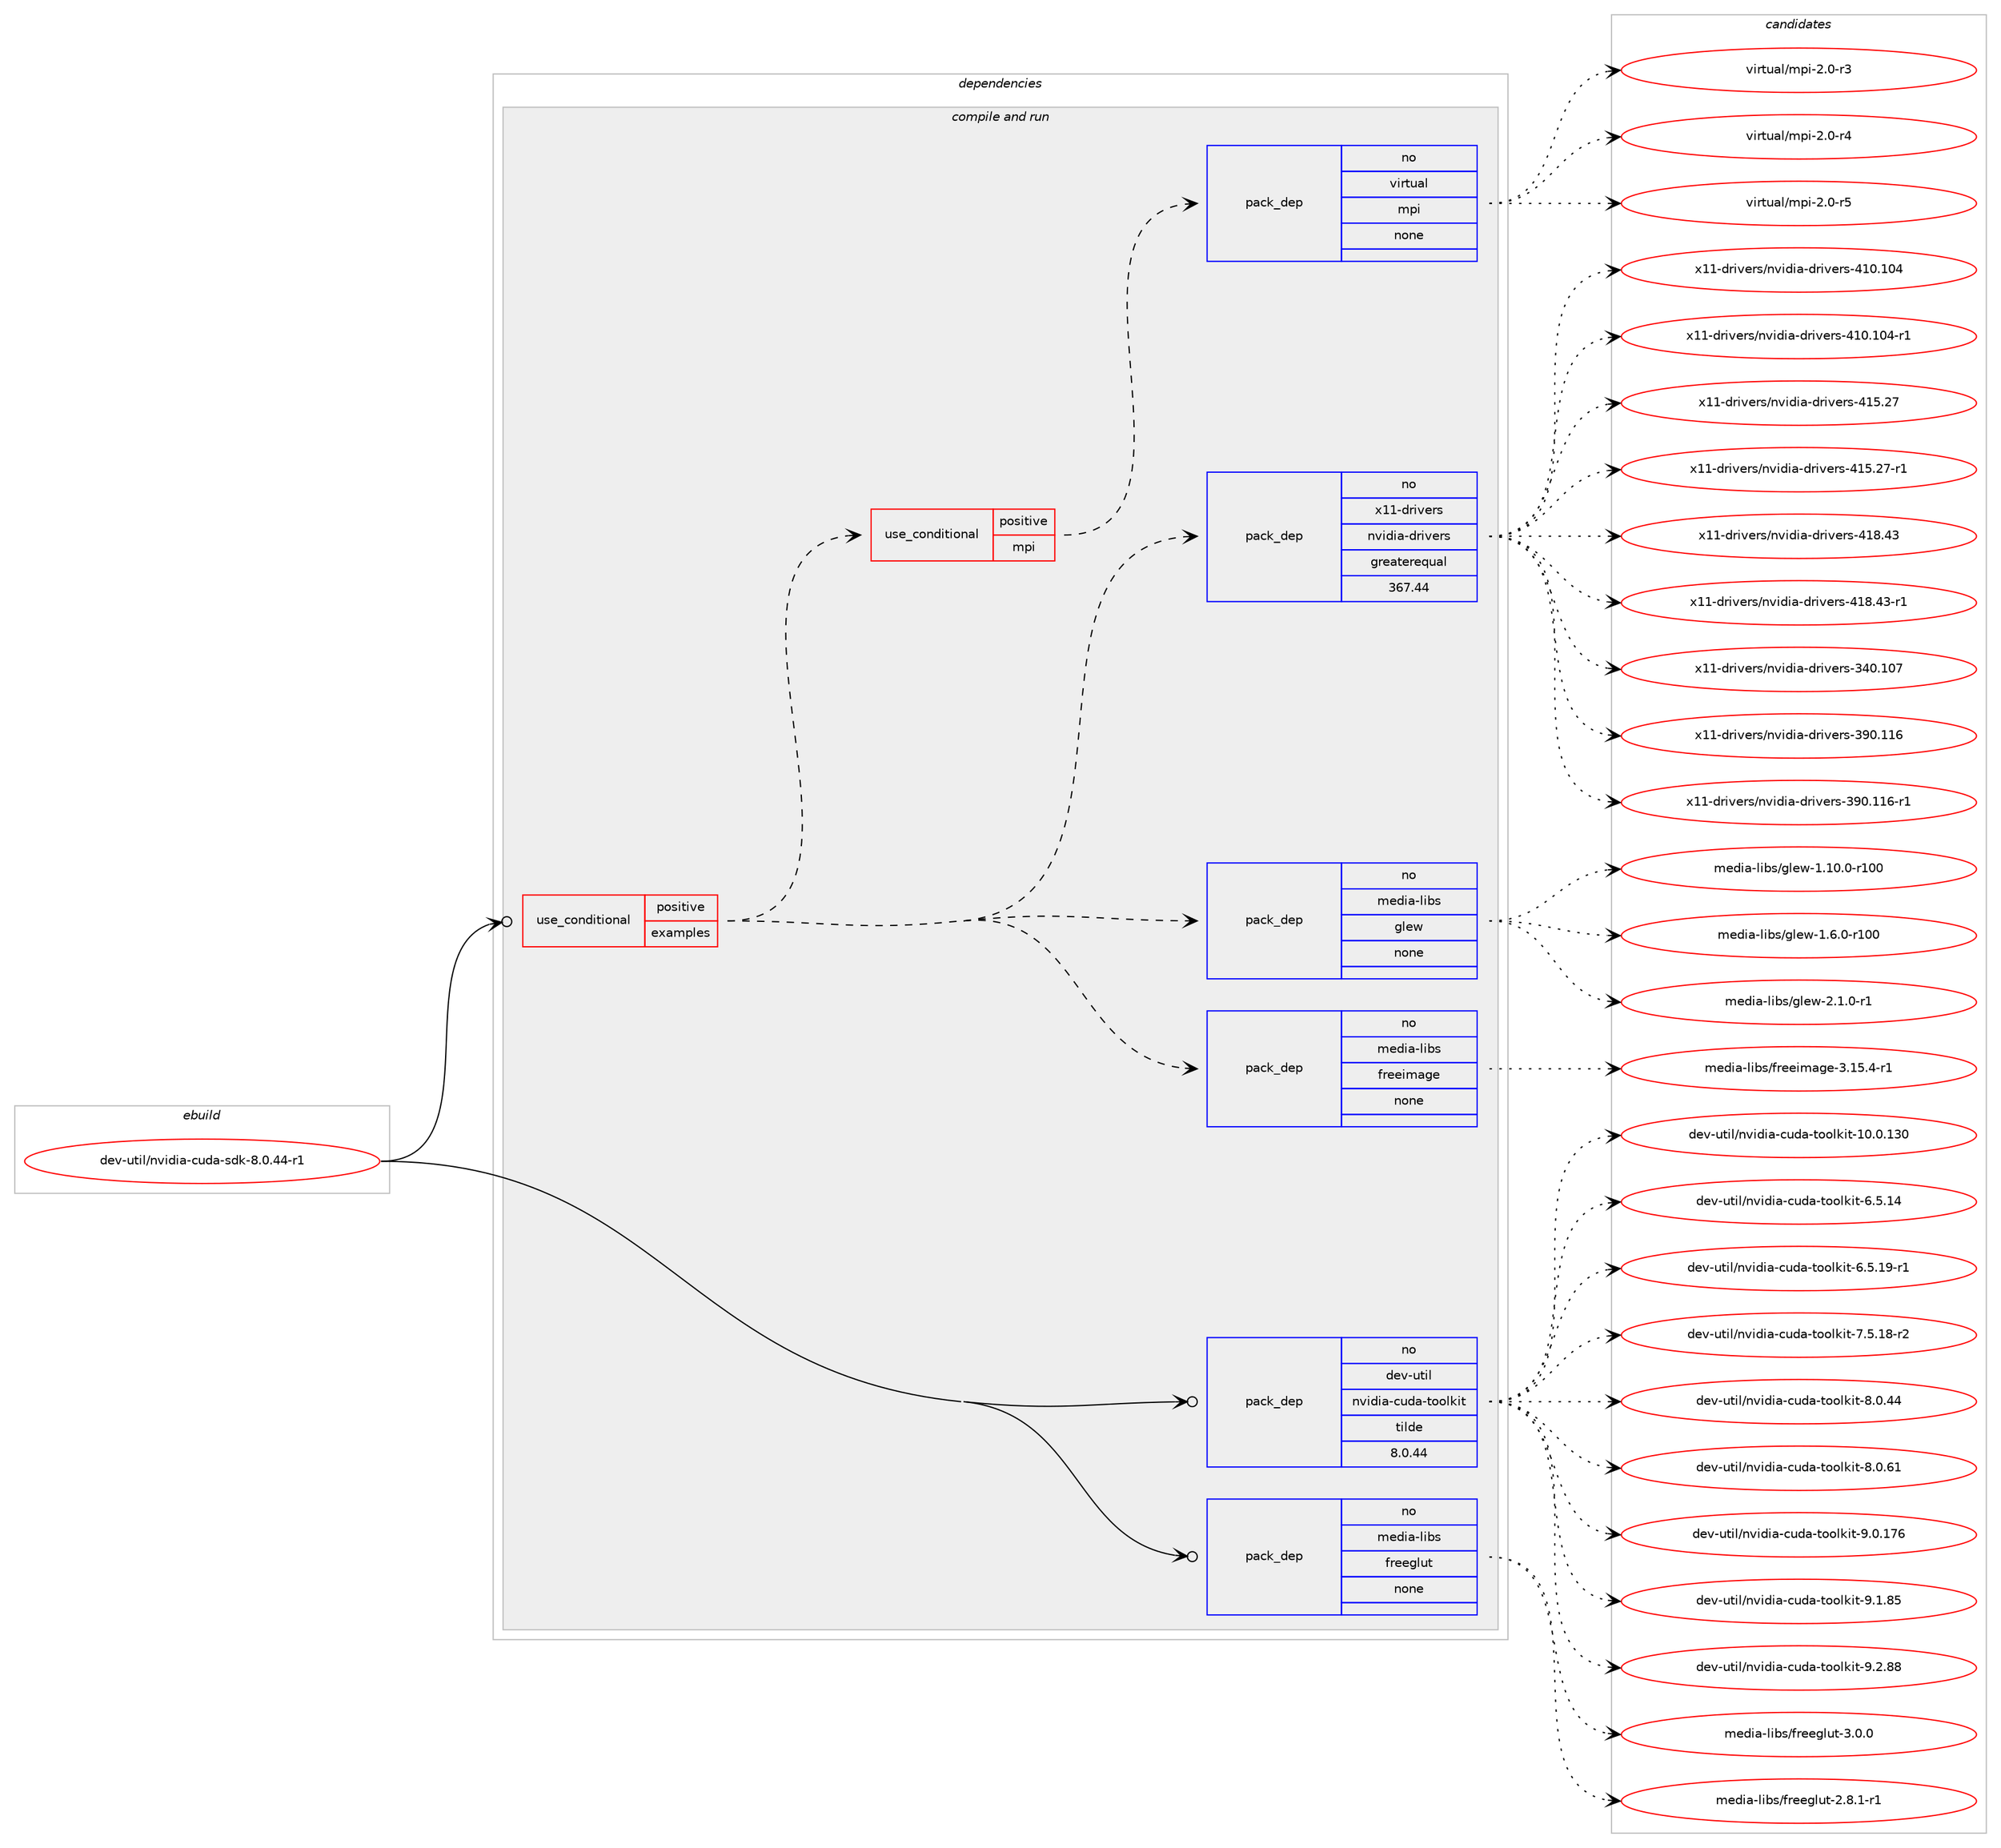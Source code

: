 digraph prolog {

# *************
# Graph options
# *************

newrank=true;
concentrate=true;
compound=true;
graph [rankdir=LR,fontname=Helvetica,fontsize=10,ranksep=1.5];#, ranksep=2.5, nodesep=0.2];
edge  [arrowhead=vee];
node  [fontname=Helvetica,fontsize=10];

# **********
# The ebuild
# **********

subgraph cluster_leftcol {
color=gray;
rank=same;
label=<<i>ebuild</i>>;
id [label="dev-util/nvidia-cuda-sdk-8.0.44-r1", color=red, width=4, href="../dev-util/nvidia-cuda-sdk-8.0.44-r1.svg"];
}

# ****************
# The dependencies
# ****************

subgraph cluster_midcol {
color=gray;
label=<<i>dependencies</i>>;
subgraph cluster_compile {
fillcolor="#eeeeee";
style=filled;
label=<<i>compile</i>>;
}
subgraph cluster_compileandrun {
fillcolor="#eeeeee";
style=filled;
label=<<i>compile and run</i>>;
subgraph cond424785 {
dependency1547805 [label=<<TABLE BORDER="0" CELLBORDER="1" CELLSPACING="0" CELLPADDING="4"><TR><TD ROWSPAN="3" CELLPADDING="10">use_conditional</TD></TR><TR><TD>positive</TD></TR><TR><TD>examples</TD></TR></TABLE>>, shape=none, color=red];
subgraph pack1099325 {
dependency1547806 [label=<<TABLE BORDER="0" CELLBORDER="1" CELLSPACING="0" CELLPADDING="4" WIDTH="220"><TR><TD ROWSPAN="6" CELLPADDING="30">pack_dep</TD></TR><TR><TD WIDTH="110">no</TD></TR><TR><TD>media-libs</TD></TR><TR><TD>freeimage</TD></TR><TR><TD>none</TD></TR><TR><TD></TD></TR></TABLE>>, shape=none, color=blue];
}
dependency1547805:e -> dependency1547806:w [weight=20,style="dashed",arrowhead="vee"];
subgraph pack1099326 {
dependency1547807 [label=<<TABLE BORDER="0" CELLBORDER="1" CELLSPACING="0" CELLPADDING="4" WIDTH="220"><TR><TD ROWSPAN="6" CELLPADDING="30">pack_dep</TD></TR><TR><TD WIDTH="110">no</TD></TR><TR><TD>media-libs</TD></TR><TR><TD>glew</TD></TR><TR><TD>none</TD></TR><TR><TD></TD></TR></TABLE>>, shape=none, color=blue];
}
dependency1547805:e -> dependency1547807:w [weight=20,style="dashed",arrowhead="vee"];
subgraph pack1099327 {
dependency1547808 [label=<<TABLE BORDER="0" CELLBORDER="1" CELLSPACING="0" CELLPADDING="4" WIDTH="220"><TR><TD ROWSPAN="6" CELLPADDING="30">pack_dep</TD></TR><TR><TD WIDTH="110">no</TD></TR><TR><TD>x11-drivers</TD></TR><TR><TD>nvidia-drivers</TD></TR><TR><TD>greaterequal</TD></TR><TR><TD>367.44</TD></TR></TABLE>>, shape=none, color=blue];
}
dependency1547805:e -> dependency1547808:w [weight=20,style="dashed",arrowhead="vee"];
subgraph cond424786 {
dependency1547809 [label=<<TABLE BORDER="0" CELLBORDER="1" CELLSPACING="0" CELLPADDING="4"><TR><TD ROWSPAN="3" CELLPADDING="10">use_conditional</TD></TR><TR><TD>positive</TD></TR><TR><TD>mpi</TD></TR></TABLE>>, shape=none, color=red];
subgraph pack1099328 {
dependency1547810 [label=<<TABLE BORDER="0" CELLBORDER="1" CELLSPACING="0" CELLPADDING="4" WIDTH="220"><TR><TD ROWSPAN="6" CELLPADDING="30">pack_dep</TD></TR><TR><TD WIDTH="110">no</TD></TR><TR><TD>virtual</TD></TR><TR><TD>mpi</TD></TR><TR><TD>none</TD></TR><TR><TD></TD></TR></TABLE>>, shape=none, color=blue];
}
dependency1547809:e -> dependency1547810:w [weight=20,style="dashed",arrowhead="vee"];
}
dependency1547805:e -> dependency1547809:w [weight=20,style="dashed",arrowhead="vee"];
}
id:e -> dependency1547805:w [weight=20,style="solid",arrowhead="odotvee"];
subgraph pack1099329 {
dependency1547811 [label=<<TABLE BORDER="0" CELLBORDER="1" CELLSPACING="0" CELLPADDING="4" WIDTH="220"><TR><TD ROWSPAN="6" CELLPADDING="30">pack_dep</TD></TR><TR><TD WIDTH="110">no</TD></TR><TR><TD>dev-util</TD></TR><TR><TD>nvidia-cuda-toolkit</TD></TR><TR><TD>tilde</TD></TR><TR><TD>8.0.44</TD></TR></TABLE>>, shape=none, color=blue];
}
id:e -> dependency1547811:w [weight=20,style="solid",arrowhead="odotvee"];
subgraph pack1099330 {
dependency1547812 [label=<<TABLE BORDER="0" CELLBORDER="1" CELLSPACING="0" CELLPADDING="4" WIDTH="220"><TR><TD ROWSPAN="6" CELLPADDING="30">pack_dep</TD></TR><TR><TD WIDTH="110">no</TD></TR><TR><TD>media-libs</TD></TR><TR><TD>freeglut</TD></TR><TR><TD>none</TD></TR><TR><TD></TD></TR></TABLE>>, shape=none, color=blue];
}
id:e -> dependency1547812:w [weight=20,style="solid",arrowhead="odotvee"];
}
subgraph cluster_run {
fillcolor="#eeeeee";
style=filled;
label=<<i>run</i>>;
}
}

# **************
# The candidates
# **************

subgraph cluster_choices {
rank=same;
color=gray;
label=<<i>candidates</i>>;

subgraph choice1099325 {
color=black;
nodesep=1;
choice1091011001059745108105981154710211410110110510997103101455146495346524511449 [label="media-libs/freeimage-3.15.4-r1", color=red, width=4,href="../media-libs/freeimage-3.15.4-r1.svg"];
dependency1547806:e -> choice1091011001059745108105981154710211410110110510997103101455146495346524511449:w [style=dotted,weight="100"];
}
subgraph choice1099326 {
color=black;
nodesep=1;
choice109101100105974510810598115471031081011194549464948464845114494848 [label="media-libs/glew-1.10.0-r100", color=red, width=4,href="../media-libs/glew-1.10.0-r100.svg"];
choice1091011001059745108105981154710310810111945494654464845114494848 [label="media-libs/glew-1.6.0-r100", color=red, width=4,href="../media-libs/glew-1.6.0-r100.svg"];
choice109101100105974510810598115471031081011194550464946484511449 [label="media-libs/glew-2.1.0-r1", color=red, width=4,href="../media-libs/glew-2.1.0-r1.svg"];
dependency1547807:e -> choice109101100105974510810598115471031081011194549464948464845114494848:w [style=dotted,weight="100"];
dependency1547807:e -> choice1091011001059745108105981154710310810111945494654464845114494848:w [style=dotted,weight="100"];
dependency1547807:e -> choice109101100105974510810598115471031081011194550464946484511449:w [style=dotted,weight="100"];
}
subgraph choice1099327 {
color=black;
nodesep=1;
choice1204949451001141051181011141154711011810510010597451001141051181011141154551524846494855 [label="x11-drivers/nvidia-drivers-340.107", color=red, width=4,href="../x11-drivers/nvidia-drivers-340.107.svg"];
choice1204949451001141051181011141154711011810510010597451001141051181011141154551574846494954 [label="x11-drivers/nvidia-drivers-390.116", color=red, width=4,href="../x11-drivers/nvidia-drivers-390.116.svg"];
choice12049494510011410511810111411547110118105100105974510011410511810111411545515748464949544511449 [label="x11-drivers/nvidia-drivers-390.116-r1", color=red, width=4,href="../x11-drivers/nvidia-drivers-390.116-r1.svg"];
choice1204949451001141051181011141154711011810510010597451001141051181011141154552494846494852 [label="x11-drivers/nvidia-drivers-410.104", color=red, width=4,href="../x11-drivers/nvidia-drivers-410.104.svg"];
choice12049494510011410511810111411547110118105100105974510011410511810111411545524948464948524511449 [label="x11-drivers/nvidia-drivers-410.104-r1", color=red, width=4,href="../x11-drivers/nvidia-drivers-410.104-r1.svg"];
choice12049494510011410511810111411547110118105100105974510011410511810111411545524953465055 [label="x11-drivers/nvidia-drivers-415.27", color=red, width=4,href="../x11-drivers/nvidia-drivers-415.27.svg"];
choice120494945100114105118101114115471101181051001059745100114105118101114115455249534650554511449 [label="x11-drivers/nvidia-drivers-415.27-r1", color=red, width=4,href="../x11-drivers/nvidia-drivers-415.27-r1.svg"];
choice12049494510011410511810111411547110118105100105974510011410511810111411545524956465251 [label="x11-drivers/nvidia-drivers-418.43", color=red, width=4,href="../x11-drivers/nvidia-drivers-418.43.svg"];
choice120494945100114105118101114115471101181051001059745100114105118101114115455249564652514511449 [label="x11-drivers/nvidia-drivers-418.43-r1", color=red, width=4,href="../x11-drivers/nvidia-drivers-418.43-r1.svg"];
dependency1547808:e -> choice1204949451001141051181011141154711011810510010597451001141051181011141154551524846494855:w [style=dotted,weight="100"];
dependency1547808:e -> choice1204949451001141051181011141154711011810510010597451001141051181011141154551574846494954:w [style=dotted,weight="100"];
dependency1547808:e -> choice12049494510011410511810111411547110118105100105974510011410511810111411545515748464949544511449:w [style=dotted,weight="100"];
dependency1547808:e -> choice1204949451001141051181011141154711011810510010597451001141051181011141154552494846494852:w [style=dotted,weight="100"];
dependency1547808:e -> choice12049494510011410511810111411547110118105100105974510011410511810111411545524948464948524511449:w [style=dotted,weight="100"];
dependency1547808:e -> choice12049494510011410511810111411547110118105100105974510011410511810111411545524953465055:w [style=dotted,weight="100"];
dependency1547808:e -> choice120494945100114105118101114115471101181051001059745100114105118101114115455249534650554511449:w [style=dotted,weight="100"];
dependency1547808:e -> choice12049494510011410511810111411547110118105100105974510011410511810111411545524956465251:w [style=dotted,weight="100"];
dependency1547808:e -> choice120494945100114105118101114115471101181051001059745100114105118101114115455249564652514511449:w [style=dotted,weight="100"];
}
subgraph choice1099328 {
color=black;
nodesep=1;
choice1181051141161179710847109112105455046484511451 [label="virtual/mpi-2.0-r3", color=red, width=4,href="../virtual/mpi-2.0-r3.svg"];
choice1181051141161179710847109112105455046484511452 [label="virtual/mpi-2.0-r4", color=red, width=4,href="../virtual/mpi-2.0-r4.svg"];
choice1181051141161179710847109112105455046484511453 [label="virtual/mpi-2.0-r5", color=red, width=4,href="../virtual/mpi-2.0-r5.svg"];
dependency1547810:e -> choice1181051141161179710847109112105455046484511451:w [style=dotted,weight="100"];
dependency1547810:e -> choice1181051141161179710847109112105455046484511452:w [style=dotted,weight="100"];
dependency1547810:e -> choice1181051141161179710847109112105455046484511453:w [style=dotted,weight="100"];
}
subgraph choice1099329 {
color=black;
nodesep=1;
choice10010111845117116105108471101181051001059745991171009745116111111108107105116454948464846495148 [label="dev-util/nvidia-cuda-toolkit-10.0.130", color=red, width=4,href="../dev-util/nvidia-cuda-toolkit-10.0.130.svg"];
choice1001011184511711610510847110118105100105974599117100974511611111110810710511645544653464952 [label="dev-util/nvidia-cuda-toolkit-6.5.14", color=red, width=4,href="../dev-util/nvidia-cuda-toolkit-6.5.14.svg"];
choice10010111845117116105108471101181051001059745991171009745116111111108107105116455446534649574511449 [label="dev-util/nvidia-cuda-toolkit-6.5.19-r1", color=red, width=4,href="../dev-util/nvidia-cuda-toolkit-6.5.19-r1.svg"];
choice10010111845117116105108471101181051001059745991171009745116111111108107105116455546534649564511450 [label="dev-util/nvidia-cuda-toolkit-7.5.18-r2", color=red, width=4,href="../dev-util/nvidia-cuda-toolkit-7.5.18-r2.svg"];
choice1001011184511711610510847110118105100105974599117100974511611111110810710511645564648465252 [label="dev-util/nvidia-cuda-toolkit-8.0.44", color=red, width=4,href="../dev-util/nvidia-cuda-toolkit-8.0.44.svg"];
choice1001011184511711610510847110118105100105974599117100974511611111110810710511645564648465449 [label="dev-util/nvidia-cuda-toolkit-8.0.61", color=red, width=4,href="../dev-util/nvidia-cuda-toolkit-8.0.61.svg"];
choice100101118451171161051084711011810510010597459911710097451161111111081071051164557464846495554 [label="dev-util/nvidia-cuda-toolkit-9.0.176", color=red, width=4,href="../dev-util/nvidia-cuda-toolkit-9.0.176.svg"];
choice1001011184511711610510847110118105100105974599117100974511611111110810710511645574649465653 [label="dev-util/nvidia-cuda-toolkit-9.1.85", color=red, width=4,href="../dev-util/nvidia-cuda-toolkit-9.1.85.svg"];
choice1001011184511711610510847110118105100105974599117100974511611111110810710511645574650465656 [label="dev-util/nvidia-cuda-toolkit-9.2.88", color=red, width=4,href="../dev-util/nvidia-cuda-toolkit-9.2.88.svg"];
dependency1547811:e -> choice10010111845117116105108471101181051001059745991171009745116111111108107105116454948464846495148:w [style=dotted,weight="100"];
dependency1547811:e -> choice1001011184511711610510847110118105100105974599117100974511611111110810710511645544653464952:w [style=dotted,weight="100"];
dependency1547811:e -> choice10010111845117116105108471101181051001059745991171009745116111111108107105116455446534649574511449:w [style=dotted,weight="100"];
dependency1547811:e -> choice10010111845117116105108471101181051001059745991171009745116111111108107105116455546534649564511450:w [style=dotted,weight="100"];
dependency1547811:e -> choice1001011184511711610510847110118105100105974599117100974511611111110810710511645564648465252:w [style=dotted,weight="100"];
dependency1547811:e -> choice1001011184511711610510847110118105100105974599117100974511611111110810710511645564648465449:w [style=dotted,weight="100"];
dependency1547811:e -> choice100101118451171161051084711011810510010597459911710097451161111111081071051164557464846495554:w [style=dotted,weight="100"];
dependency1547811:e -> choice1001011184511711610510847110118105100105974599117100974511611111110810710511645574649465653:w [style=dotted,weight="100"];
dependency1547811:e -> choice1001011184511711610510847110118105100105974599117100974511611111110810710511645574650465656:w [style=dotted,weight="100"];
}
subgraph choice1099330 {
color=black;
nodesep=1;
choice109101100105974510810598115471021141011011031081171164550465646494511449 [label="media-libs/freeglut-2.8.1-r1", color=red, width=4,href="../media-libs/freeglut-2.8.1-r1.svg"];
choice10910110010597451081059811547102114101101103108117116455146484648 [label="media-libs/freeglut-3.0.0", color=red, width=4,href="../media-libs/freeglut-3.0.0.svg"];
dependency1547812:e -> choice109101100105974510810598115471021141011011031081171164550465646494511449:w [style=dotted,weight="100"];
dependency1547812:e -> choice10910110010597451081059811547102114101101103108117116455146484648:w [style=dotted,weight="100"];
}
}

}
